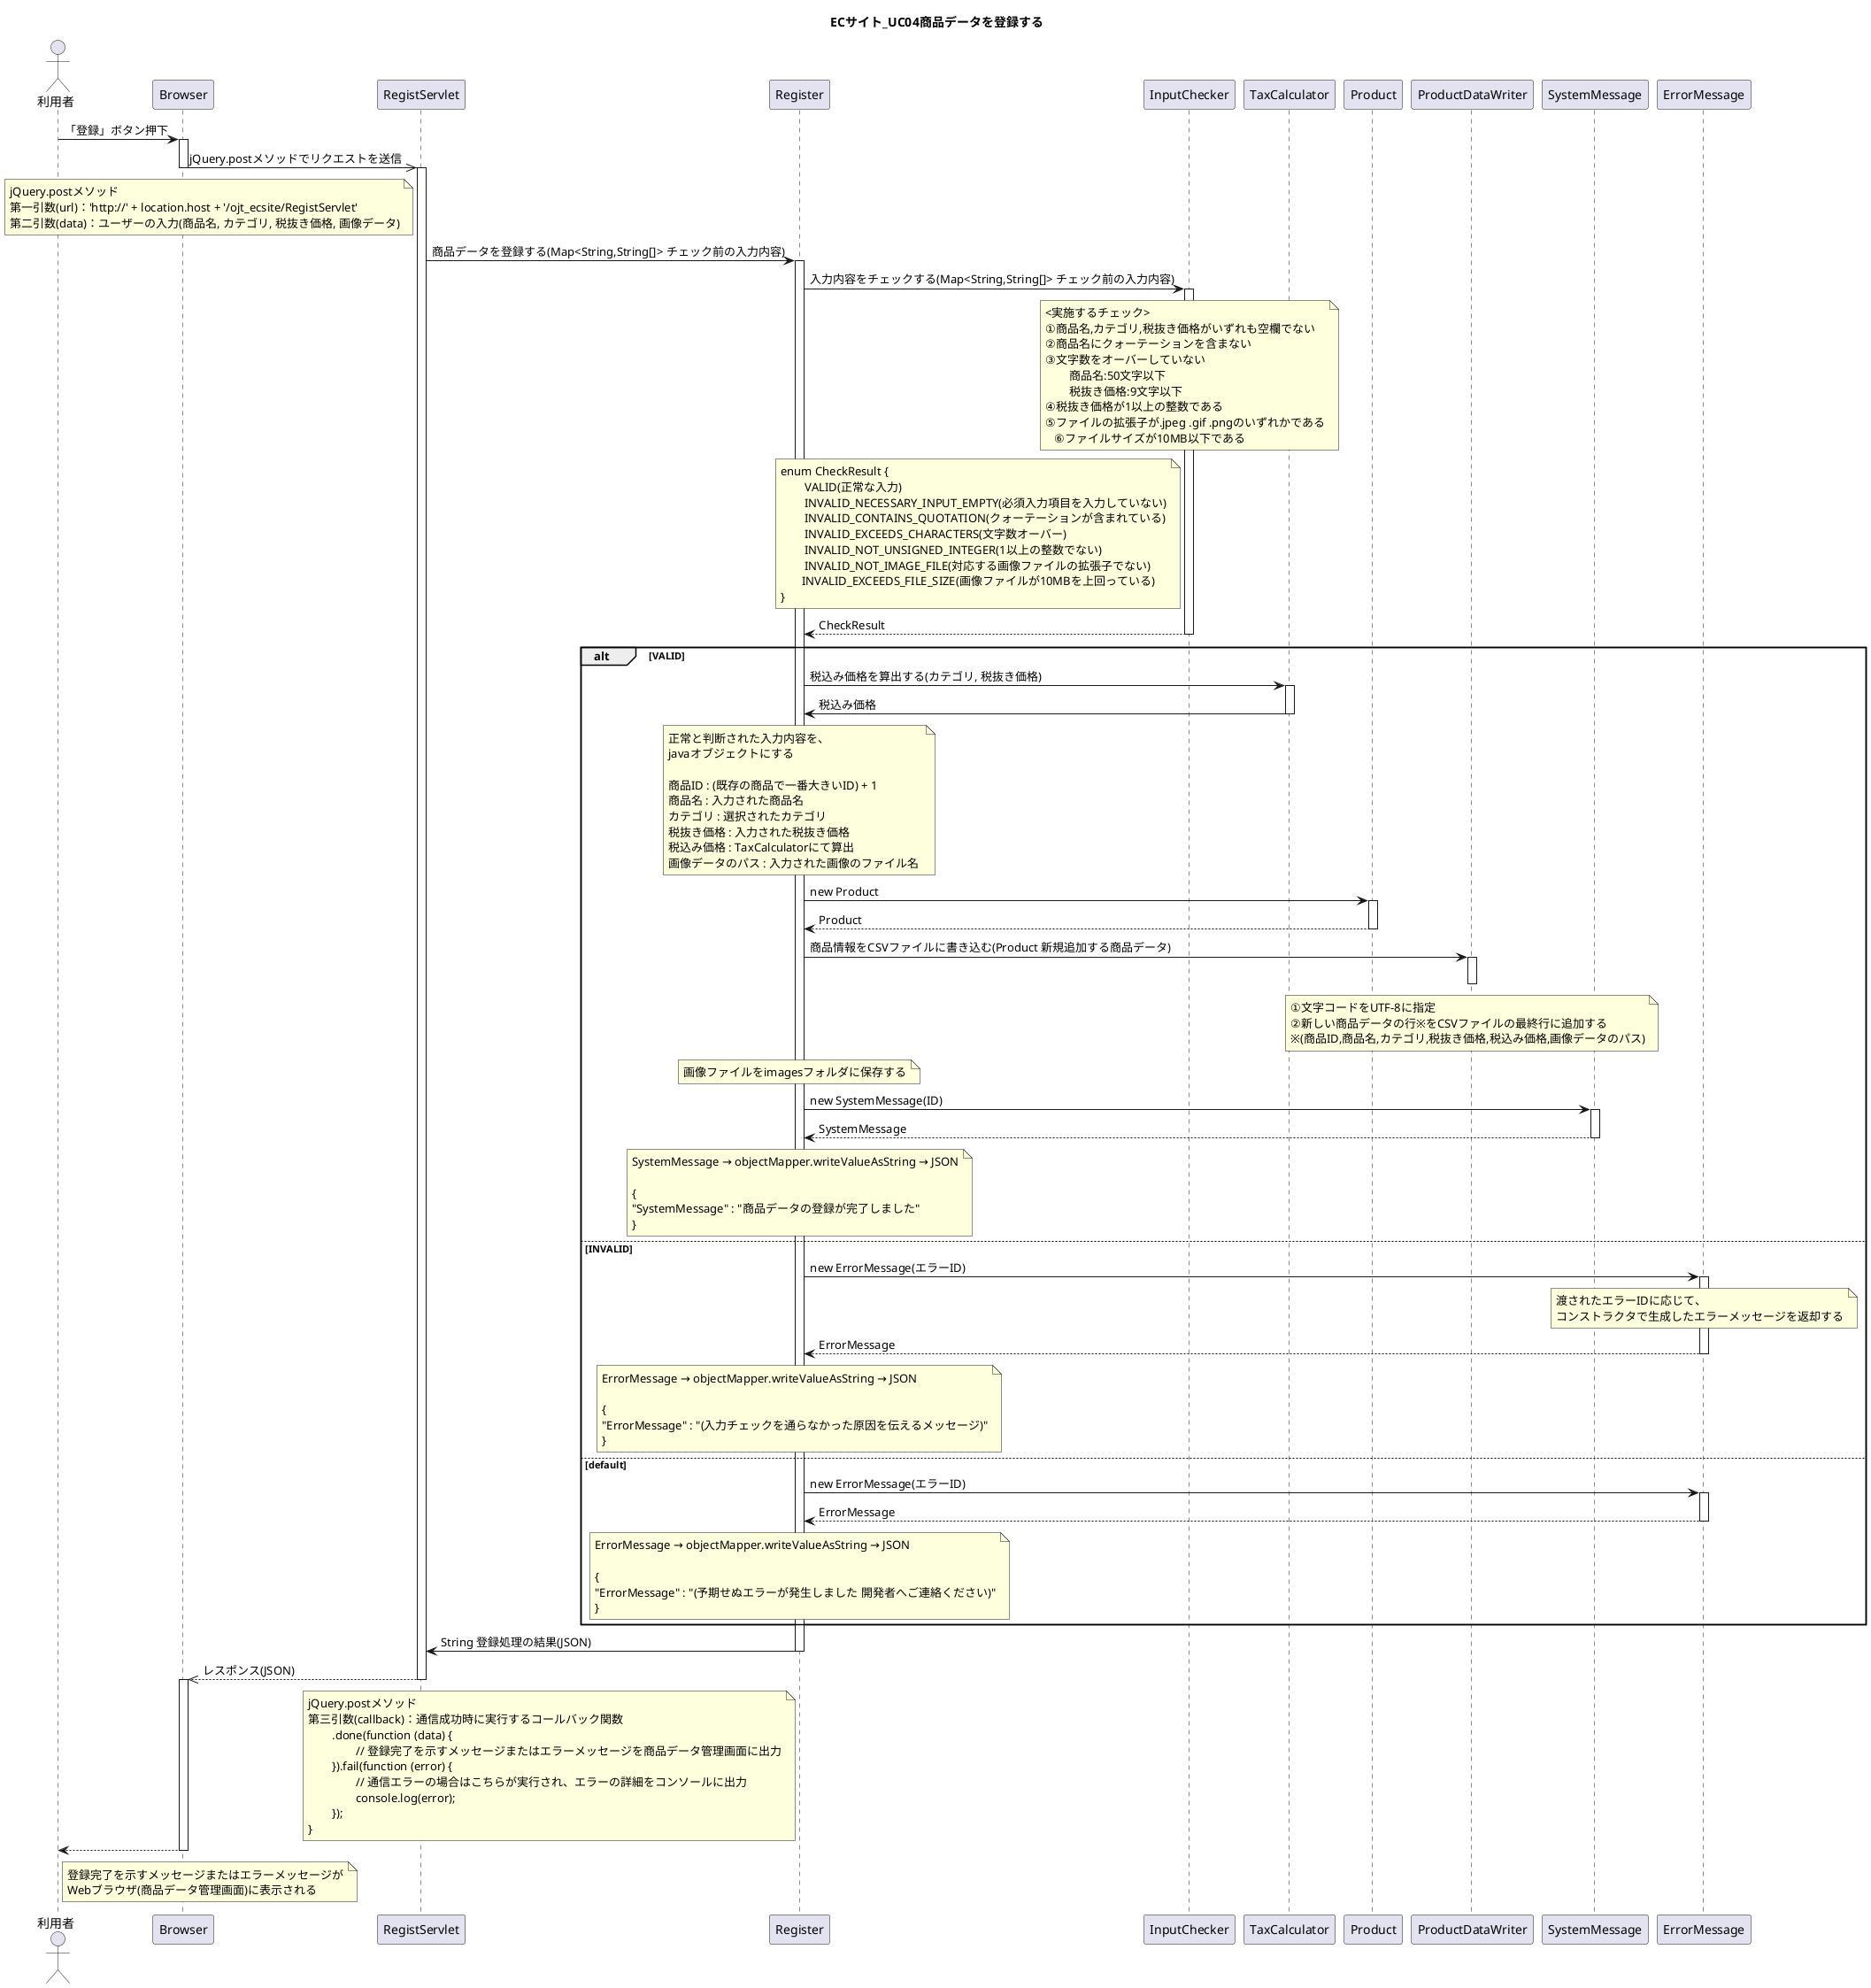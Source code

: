 @startuml
title ECサイト_UC04商品データを登録する

actor 利用者

利用者 -> Browser : 「登録」ボタン押下
activate Browser

Browser ->> RegistServlet : jQuery.postメソッドでリクエストを送信
deactivate Browser
activate RegistServlet

	note left of RegistServlet
	jQuery.postメソッド
	第一引数(url)：'http://' + location.host + '/ojt_ecsite/RegistServlet'
	第二引数(data)：ユーザーの入力(商品名, カテゴリ, 税抜き価格, 画像データ)
	end note

RegistServlet -> Register : 商品データを登録する(Map<String,String[]> チェック前の入力内容)
activate Register

Register -> InputChecker : 入力内容をチェックする(Map<String,String[]> チェック前の入力内容)
activate InputChecker

	note over InputChecker
	<実施するチェック>
	①商品名,カテゴリ,税抜き価格がいずれも空欄でない
	②商品名にクォーテーションを含まない
	③文字数をオーバーしていない
		商品名:50文字以下
		税抜き価格:9文字以下
	④税抜き価格が1以上の整数である
	⑤ファイルの拡張子が.jpeg .gif .pngのいずれかである
    ⑥ファイルサイズが10MB以下である
	end note

	note left of InputChecker 
	enum CheckResult {
		VALID(正常な入力)
		INVALID_NECESSARY_INPUT_EMPTY(必須入力項目を入力していない)
		INVALID_CONTAINS_QUOTATION(クォーテーションが含まれている)
		INVALID_EXCEEDS_CHARACTERS(文字数オーバー)
		INVALID_NOT_UNSIGNED_INTEGER(1以上の整数でない)
		INVALID_NOT_IMAGE_FILE(対応する画像ファイルの拡張子でない)
        INVALID_EXCEEDS_FILE_SIZE(画像ファイルが10MBを上回っている)
	}
	end note

Register <-- InputChecker : CheckResult
deactivate InputChecker


alt VALID

Register -> TaxCalculator : 税込み価格を算出する(カテゴリ, 税抜き価格)
activate TaxCalculator
Register <- TaxCalculator : 税込み価格
deactivate TaxCalculator

	note over Register
	正常と判断された入力内容を、
	javaオブジェクトにする

	商品ID : (既存の商品で一番大きいID) + 1
	商品名 : 入力された商品名
	カテゴリ : 選択されたカテゴリ
	税抜き価格 : 入力された税抜き価格
	税込み価格 : TaxCalculatorにて算出
	画像データのパス : 入力された画像のファイル名 
	end note

Register -> Product : new Product
activate Product
Register <-- Product : Product
deactivate Product

Register -> ProductDataWriter : 商品情報をCSVファイルに書き込む(Product 新規追加する商品データ)
activate ProductDataWriter
	note over ProductDataWriter
	①文字コードをUTF-8に指定
	②新しい商品データの行※をCSVファイルの最終行に追加する
	※(商品ID,商品名,カテゴリ,税抜き価格,税込み価格,画像データのパス)
	end note
deactivate ProductDataWriter

	note over Register
	画像ファイルをimagesフォルダに保存する
	end note

Register -> SystemMessage : new SystemMessage(ID)
activate SystemMessage
Register <-- SystemMessage : SystemMessage
deactivate SystemMessage

	note over Register
	SystemMessage → objectMapper.writeValueAsString → JSON

	{
	"SystemMessage" : "商品データの登録が完了しました"
	}
	end note

else INVALID

Register -> ErrorMessage : new ErrorMessage(エラーID)
activate ErrorMessage

	note over ErrorMessage
	渡されたエラーIDに応じて、
	コンストラクタで生成したエラーメッセージを返却する
	end note

Register <-- ErrorMessage : ErrorMessage
deactivate ErrorMessage

	note over Register
	ErrorMessage → objectMapper.writeValueAsString → JSON

	{
	"ErrorMessage" : "(入力チェックを通らなかった原因を伝えるメッセージ)"
	}
	end note

else default

Register -> ErrorMessage : new ErrorMessage(エラーID)
activate ErrorMessage
Register <-- ErrorMessage : ErrorMessage
deactivate ErrorMessage

	note over Register
	ErrorMessage → objectMapper.writeValueAsString → JSON

	{
	"ErrorMessage" : "(予期せぬエラーが発生しました 開発者へご連絡ください)"
	}
	end note

end

RegistServlet <- Register : String 登録処理の結果(JSON)
deactivate Register
Browser <<-- RegistServlet : レスポンス(JSON)
deactivate RegistServlet
activate Browser

	note left of Register
	jQuery.postメソッド
	第三引数(callback)：通信成功時に実行するコールバック関数
		.done(function (data) {
			// 登録完了を示すメッセージまたはエラーメッセージを商品データ管理画面に出力
		}).fail(function (error) {
			// 通信エラーの場合はこちらが実行され、エラーの詳細をコンソールに出力
			console.log(error);
		});
	}
	end note


利用者 <-- Browser
	note right of 利用者
	登録完了を示すメッセージまたはエラーメッセージが
	Webブラウザ(商品データ管理画面)に表示される
	end note

deactivate Browser

@enduml
